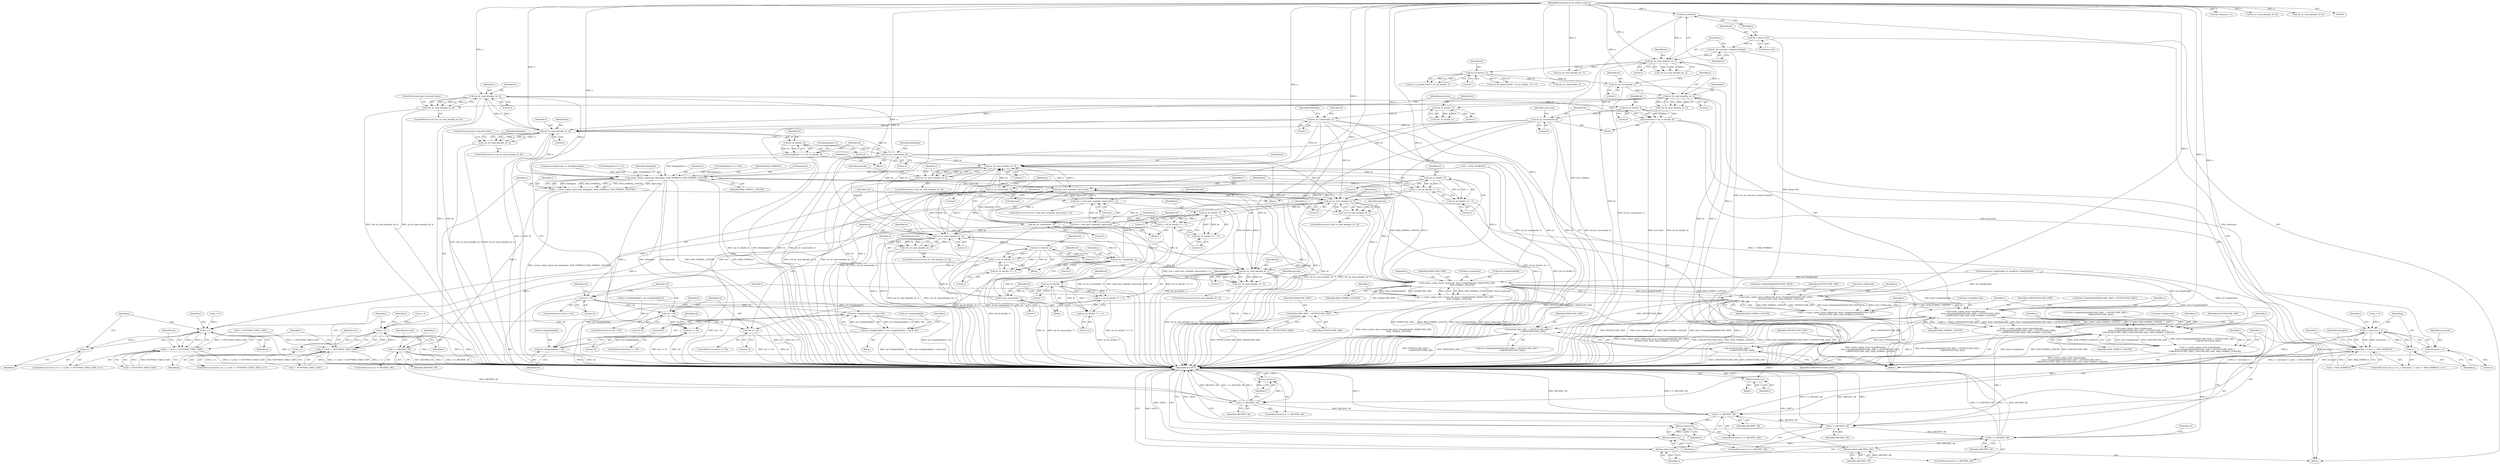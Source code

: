 digraph "0_libarchive_021efa522ad729ff0f5806c4ce53e4a6cc1daa31@API" {
"1000485" [label="(Call,rar_br_read_ahead(a, br, 4))"];
"1000458" [label="(Call,rar_br_read_ahead(a, br, 4))"];
"1000485" [label="(Call,rar_br_read_ahead(a, br, 4))"];
"1000107" [label="(MethodParameterIn,struct archive_read *a)"];
"1000471" [label="(Call,rar_br_consume(br, 4))"];
"1000468" [label="(Call,rar_br_bits(br, 4))"];
"1000420" [label="(Call,rar_br_read_ahead(a, br, 1))"];
"1000142" [label="(Call,rar_br_read_ahead(a, br, 1))"];
"1000136" [label="(Call,free_codes(a))"];
"1000138" [label="(Call,rar_br_consume_unalined_bits(br))"];
"1000130" [label="(Call,*br = &(rar->br))"];
"1000415" [label="(Call,rar_br_consume(br, 1))"];
"1000153" [label="(Call,rar_br_bits(br, 1))"];
"1000439" [label="(Call,rar_br_consume(br, 1))"];
"1000427" [label="(Call,rar_br_bits(br, 1))"];
"1000495" [label="(Call,rar_br_consume(br, 4))"];
"1000492" [label="(Call,rar_br_bits(br, 4))"];
"1000457" [label="(Call,!rar_br_read_ahead(a, br, 4))"];
"1000463" [label="(Call,bitlengths[i++] = rar_br_bits(br, 4))"];
"1000532" [label="(Call,create_code(a, &precode, bitlengths, MAX_SYMBOLS, MAX_SYMBOL_LENGTH))"];
"1000530" [label="(Call,r = create_code(a, &precode, bitlengths, MAX_SYMBOLS, MAX_SYMBOL_LENGTH))"];
"1000540" [label="(Call,r != ARCHIVE_OK)"];
"1000552" [label="(Return,return (r);)"];
"1000827" [label="(Call,r != ARCHIVE_OK)"];
"1000830" [label="(Return,return (r);)"];
"1000849" [label="(Call,r != ARCHIVE_OK)"];
"1000852" [label="(Return,return (r);)"];
"1000873" [label="(Call,r != ARCHIVE_OK)"];
"1000876" [label="(Return,return (r);)"];
"1000899" [label="(Call,r != ARCHIVE_OK)"];
"1000902" [label="(Return,return (r);)"];
"1001016" [label="(Return,return (ARCHIVE_OK);)"];
"1000566" [label="(Call,read_next_symbol(a, &precode))"];
"1000563" [label="(Call,(val = read_next_symbol(a, &precode)) < 0)"];
"1000564" [label="(Call,val = read_next_symbol(a, &precode))"];
"1000583" [label="(Call,val < 16)"];
"1000593" [label="(Call,(rar->lengthtable[i] + val) & 0xF)"];
"1000587" [label="(Call,rar->lengthtable[i] = (rar->lengthtable[i] + val) & 0xF)"];
"1000594" [label="(Call,rar->lengthtable[i] + val)"];
"1000606" [label="(Call,val < 18)"];
"1000633" [label="(Call,val == 16)"];
"1000723" [label="(Call,val == 18)"];
"1000639" [label="(Call,rar_br_read_ahead(a, br, 3))"];
"1000638" [label="(Call,!rar_br_read_ahead(a, br, 3))"];
"1000656" [label="(Call,rar_br_bits(br, 3))"];
"1000653" [label="(Call,n = rar_br_bits(br, 3) + 3)"];
"1000696" [label="(Call,j < n)"];
"1000695" [label="(Call,j < n && i < HUFFMAN_TABLE_SIZE)"];
"1000702" [label="(Call,j++)"];
"1000655" [label="(Call,rar_br_bits(br, 3) + 3)"];
"1000660" [label="(Call,rar_br_consume(br, 3))"];
"1000667" [label="(Call,rar_br_read_ahead(a, br, 7))"];
"1000666" [label="(Call,!rar_br_read_ahead(a, br, 7))"];
"1000684" [label="(Call,rar_br_bits(br, 7))"];
"1000681" [label="(Call,n = rar_br_bits(br, 7) + 11)"];
"1000683" [label="(Call,rar_br_bits(br, 7) + 11)"];
"1000688" [label="(Call,rar_br_consume(br, 7))"];
"1000729" [label="(Call,rar_br_read_ahead(a, br, 3))"];
"1000728" [label="(Call,!rar_br_read_ahead(a, br, 3))"];
"1000746" [label="(Call,rar_br_bits(br, 3))"];
"1000743" [label="(Call,n = rar_br_bits(br, 3) + 3)"];
"1000786" [label="(Call,j < n)"];
"1000785" [label="(Call,j < n && i < HUFFMAN_TABLE_SIZE)"];
"1000792" [label="(Call,j++)"];
"1000745" [label="(Call,rar_br_bits(br, 3) + 3)"];
"1000750" [label="(Call,rar_br_consume(br, 3))"];
"1000757" [label="(Call,rar_br_read_ahead(a, br, 7))"];
"1000756" [label="(Call,!rar_br_read_ahead(a, br, 7))"];
"1000774" [label="(Call,rar_br_bits(br, 7))"];
"1000771" [label="(Call,n = rar_br_bits(br, 7) + 11)"];
"1000773" [label="(Call,rar_br_bits(br, 7) + 11)"];
"1000778" [label="(Call,rar_br_consume(br, 7))"];
"1000812" [label="(Call,create_code(a, &rar->maincode, &rar->lengthtable[0], MAINCODE_SIZE,\n                MAX_SYMBOL_LENGTH))"];
"1000810" [label="(Call,r = create_code(a, &rar->maincode, &rar->lengthtable[0], MAINCODE_SIZE,\n                MAX_SYMBOL_LENGTH))"];
"1000834" [label="(Call,create_code(a, &rar->offsetcode, &rar->lengthtable[MAINCODE_SIZE],\n                OFFSETCODE_SIZE, MAX_SYMBOL_LENGTH))"];
"1000832" [label="(Call,r = create_code(a, &rar->offsetcode, &rar->lengthtable[MAINCODE_SIZE],\n                OFFSETCODE_SIZE, MAX_SYMBOL_LENGTH))"];
"1000856" [label="(Call,create_code(a, &rar->lowoffsetcode,\n                &rar->lengthtable[MAINCODE_SIZE + OFFSETCODE_SIZE],\n                LOWOFFSETCODE_SIZE, MAX_SYMBOL_LENGTH))"];
"1000854" [label="(Call,r = create_code(a, &rar->lowoffsetcode,\n                &rar->lengthtable[MAINCODE_SIZE + OFFSETCODE_SIZE],\n                LOWOFFSETCODE_SIZE, MAX_SYMBOL_LENGTH))"];
"1000880" [label="(Call,create_code(a, &rar->lengthcode,\n                &rar->lengthtable[MAINCODE_SIZE + OFFSETCODE_SIZE +\n                LOWOFFSETCODE_SIZE], LENGTHCODE_SIZE, MAX_SYMBOL_LENGTH))"];
"1000878" [label="(Call,r = create_code(a, &rar->lengthcode,\n                &rar->lengthtable[MAINCODE_SIZE + OFFSETCODE_SIZE +\n                LOWOFFSETCODE_SIZE], LENGTHCODE_SIZE, MAX_SYMBOL_LENGTH))"];
"1000891" [label="(Call,MAINCODE_SIZE + OFFSETCODE_SIZE +\n                LOWOFFSETCODE_SIZE)"];
"1000893" [label="(Call,OFFSETCODE_SIZE +\n                LOWOFFSETCODE_SIZE)"];
"1000867" [label="(Call,MAINCODE_SIZE + OFFSETCODE_SIZE)"];
"1000484" [label="(Call,!rar_br_read_ahead(a, br, 4))"];
"1000490" [label="(Call,zerocount = rar_br_bits(br, 4))"];
"1000508" [label="(Call,j < zerocount + 2)"];
"1000507" [label="(Call,j < zerocount + 2 && i < MAX_SYMBOLS)"];
"1000516" [label="(Call,j++)"];
"1000510" [label="(Call,zerocount + 2)"];
"1000705" [label="(Call,rar->lengthtable[i] = rar->lengthtable[i-1])"];
"1000797" [label="(Identifier,rar)"];
"1000830" [label="(Return,return (r);)"];
"1000810" [label="(Call,r = create_code(a, &rar->maincode, &rar->lengthtable[0], MAINCODE_SIZE,\n                MAX_SYMBOL_LENGTH))"];
"1000868" [label="(Identifier,MAINCODE_SIZE)"];
"1000764" [label="(Identifier,precode)"];
"1000541" [label="(Identifier,r)"];
"1000895" [label="(Identifier,LOWOFFSETCODE_SIZE)"];
"1000874" [label="(Identifier,r)"];
"1000568" [label="(Call,&precode)"];
"1000585" [label="(Literal,16)"];
"1001017" [label="(Identifier,ARCHIVE_OK)"];
"1000482" [label="(Block,)"];
"1000603" [label="(Identifier,i)"];
"1000494" [label="(Literal,4)"];
"1000750" [label="(Call,rar_br_consume(br, 3))"];
"1000660" [label="(Call,rar_br_consume(br, 3))"];
"1000452" [label="(Call,i < MAX_SYMBOLS)"];
"1000756" [label="(Call,!rar_br_read_ahead(a, br, 7))"];
"1001033" [label="(MethodReturn,RET)"];
"1000851" [label="(Identifier,ARCHIVE_OK)"];
"1000723" [label="(Call,val == 18)"];
"1000659" [label="(Literal,3)"];
"1000728" [label="(Call,!rar_br_read_ahead(a, br, 3))"];
"1000163" [label="(Call,rar_br_read_ahead(a, br, 7))"];
"1000832" [label="(Call,r = create_code(a, &rar->offsetcode, &rar->lengthtable[MAINCODE_SIZE],\n                OFFSETCODE_SIZE, MAX_SYMBOL_LENGTH))"];
"1000722" [label="(ControlStructure,if(val == 18))"];
"1000108" [label="(Block,)"];
"1000495" [label="(Call,rar_br_consume(br, 4))"];
"1000636" [label="(Block,)"];
"1000484" [label="(Call,!rar_br_read_ahead(a, br, 4))"];
"1000489" [label="(ControlStructure,goto truncated_data;)"];
"1000540" [label="(Call,r != ARCHIVE_OK)"];
"1000524" [label="(Call,memset(&precode, 0, sizeof(precode)))"];
"1000543" [label="(Block,)"];
"1000833" [label="(Identifier,r)"];
"1000486" [label="(Identifier,a)"];
"1000690" [label="(Literal,7)"];
"1000491" [label="(Identifier,zerocount)"];
"1000487" [label="(Identifier,br)"];
"1000900" [label="(Identifier,r)"];
"1000507" [label="(Call,j < zerocount + 2 && i < MAX_SYMBOLS)"];
"1000463" [label="(Call,bitlengths[i++] = rar_br_bits(br, 4))"];
"1000499" [label="(Identifier,zerocount)"];
"1000748" [label="(Literal,3)"];
"1000873" [label="(Call,r != ARCHIVE_OK)"];
"1000814" [label="(Call,&rar->maincode)"];
"1000661" [label="(Identifier,br)"];
"1000894" [label="(Identifier,OFFSETCODE_SIZE)"];
"1000605" [label="(ControlStructure,if (val < 18))"];
"1000849" [label="(Call,r != ARCHIVE_OK)"];
"1000518" [label="(Call,bitlengths[i++] = 0)"];
"1000137" [label="(Identifier,a)"];
"1000787" [label="(Identifier,j)"];
"1000149" [label="(Call,rar->is_ppmd_block = rar_br_bits(br, 1))"];
"1000825" [label="(Identifier,MAX_SYMBOL_LENGTH)"];
"1000641" [label="(Identifier,br)"];
"1000567" [label="(Identifier,a)"];
"1000612" [label="(Identifier,i)"];
"1000869" [label="(Identifier,OFFSETCODE_SIZE)"];
"1000771" [label="(Call,n = rar_br_bits(br, 7) + 11)"];
"1000455" [label="(Block,)"];
"1000516" [label="(Call,j++)"];
"1000867" [label="(Call,MAINCODE_SIZE + OFFSETCODE_SIZE)"];
"1000886" [label="(Call,&rar->lengthtable[MAINCODE_SIZE + OFFSETCODE_SIZE +\n                LOWOFFSETCODE_SIZE])"];
"1000877" [label="(Identifier,r)"];
"1000472" [label="(Identifier,br)"];
"1000777" [label="(Literal,11)"];
"1000132" [label="(Call,&(rar->br))"];
"1000875" [label="(Identifier,ARCHIVE_OK)"];
"1000422" [label="(Identifier,br)"];
"1000730" [label="(Identifier,a)"];
"1000760" [label="(Literal,7)"];
"1000902" [label="(Return,return (r);)"];
"1000583" [label="(Call,val < 16)"];
"1000743" [label="(Call,n = rar_br_bits(br, 3) + 3)"];
"1000530" [label="(Call,r = create_code(a, &precode, bitlengths, MAX_SYMBOLS, MAX_SYMBOL_LENGTH))"];
"1000759" [label="(Identifier,br)"];
"1000882" [label="(Call,&rar->lengthcode)"];
"1000465" [label="(Identifier,bitlengths)"];
"1000280" [label="(Call,rar->bytein.a = a)"];
"1000688" [label="(Call,rar_br_consume(br, 7))"];
"1000536" [label="(Identifier,bitlengths)"];
"1000665" [label="(ControlStructure,if (!rar_br_read_ahead(a, br, 7)))"];
"1000666" [label="(Call,!rar_br_read_ahead(a, br, 7))"];
"1000773" [label="(Call,rar_br_bits(br, 7) + 11)"];
"1000871" [label="(Identifier,MAX_SYMBOL_LENGTH)"];
"1000755" [label="(ControlStructure,if (!rar_br_read_ahead(a, br, 7)))"];
"1000834" [label="(Call,create_code(a, &rar->offsetcode, &rar->lengthtable[MAINCODE_SIZE],\n                OFFSETCODE_SIZE, MAX_SYMBOL_LENGTH))"];
"1000144" [label="(Identifier,br)"];
"1000870" [label="(Identifier,LOWOFFSETCODE_SIZE)"];
"1000846" [label="(Identifier,OFFSETCODE_SIZE)"];
"1000508" [label="(Call,j < zerocount + 2)"];
"1000635" [label="(Literal,16)"];
"1000757" [label="(Call,rar_br_read_ahead(a, br, 7))"];
"1000758" [label="(Identifier,a)"];
"1000107" [label="(MethodParameterIn,struct archive_read *a)"];
"1001016" [label="(Return,return (ARCHIVE_OK);)"];
"1000642" [label="(Literal,3)"];
"1000419" [label="(Call,!rar_br_read_ahead(a, br, 1))"];
"1000638" [label="(Call,!rar_br_read_ahead(a, br, 3))"];
"1000703" [label="(Identifier,j)"];
"1000790" [label="(Identifier,i)"];
"1000509" [label="(Identifier,j)"];
"1000470" [label="(Literal,4)"];
"1000634" [label="(Identifier,val)"];
"1000131" [label="(Identifier,br)"];
"1000732" [label="(Literal,3)"];
"1000429" [label="(Literal,1)"];
"1000440" [label="(Identifier,br)"];
"1000692" [label="(Call,j = 0)"];
"1000459" [label="(Identifier,a)"];
"1000462" [label="(ControlStructure,goto truncated_data;)"];
"1000633" [label="(Call,val == 16)"];
"1000788" [label="(Identifier,n)"];
"1000138" [label="(Call,rar_br_consume_unalined_bits(br))"];
"1000469" [label="(Identifier,br)"];
"1000607" [label="(Identifier,val)"];
"1000473" [label="(Literal,4)"];
"1000818" [label="(Call,&rar->lengthtable[0])"];
"1000538" [label="(Identifier,MAX_SYMBOL_LENGTH)"];
"1000143" [label="(Identifier,a)"];
"1000490" [label="(Call,zerocount = rar_br_bits(br, 4))"];
"1000533" [label="(Identifier,a)"];
"1000901" [label="(Identifier,ARCHIVE_OK)"];
"1000606" [label="(Call,val < 18)"];
"1000130" [label="(Call,*br = &(rar->br))"];
"1000774" [label="(Call,rar_br_bits(br, 7))"];
"1000600" [label="(Identifier,val)"];
"1000590" [label="(Identifier,rar)"];
"1000813" [label="(Identifier,a)"];
"1000682" [label="(Identifier,n)"];
"1000727" [label="(ControlStructure,if (!rar_br_read_ahead(a, br, 3)))"];
"1000475" [label="(Call,bitlengths[i-1] == 0xF)"];
"1000829" [label="(Identifier,ARCHIVE_OK)"];
"1000724" [label="(Identifier,val)"];
"1000430" [label="(Call,memset(rar->lengthtable, 0, sizeof(rar->lengthtable)))"];
"1000836" [label="(Call,&rar->offsetcode)"];
"1000141" [label="(Call,!rar_br_read_ahead(a, br, 1))"];
"1000504" [label="(Call,j = 0)"];
"1000582" [label="(ControlStructure,if (val < 16))"];
"1000460" [label="(Identifier,br)"];
"1000708" [label="(Identifier,rar)"];
"1000793" [label="(Identifier,j)"];
"1000786" [label="(Call,j < n)"];
"1000532" [label="(Call,create_code(a, &precode, bitlengths, MAX_SYMBOLS, MAX_SYMBOL_LENGTH))"];
"1000779" [label="(Identifier,br)"];
"1000441" [label="(Literal,1)"];
"1000863" [label="(Call,rar->lengthtable[MAINCODE_SIZE + OFFSETCODE_SIZE])"];
"1000698" [label="(Identifier,n)"];
"1000558" [label="(Call,i < HUFFMAN_TABLE_SIZE)"];
"1000879" [label="(Identifier,r)"];
"1000139" [label="(Identifier,br)"];
"1000689" [label="(Identifier,br)"];
"1000749" [label="(Literal,3)"];
"1000880" [label="(Call,create_code(a, &rar->lengthcode,\n                &rar->lengthtable[MAINCODE_SIZE + OFFSETCODE_SIZE +\n                LOWOFFSETCODE_SIZE], LENGTHCODE_SIZE, MAX_SYMBOL_LENGTH))"];
"1000828" [label="(Identifier,r)"];
"1000686" [label="(Literal,7)"];
"1000782" [label="(Call,j = 0)"];
"1000183" [label="(Call,rar_br_read_ahead(a, br, 8))"];
"1000601" [label="(Literal,0xF)"];
"1000898" [label="(ControlStructure,if (r != ARCHIVE_OK))"];
"1000736" [label="(Identifier,precode)"];
"1000881" [label="(Identifier,a)"];
"1000414" [label="(Block,)"];
"1000587" [label="(Call,rar->lengthtable[i] = (rar->lengthtable[i] + val) & 0xF)"];
"1000683" [label="(Call,rar_br_bits(br, 7) + 11)"];
"1000563" [label="(Call,(val = read_next_symbol(a, &precode)) < 0)"];
"1000148" [label="(Call,(rar->is_ppmd_block = rar_br_bits(br, 1)) != 0)"];
"1000853" [label="(Identifier,r)"];
"1000658" [label="(Literal,3)"];
"1000662" [label="(Literal,3)"];
"1000693" [label="(Identifier,j)"];
"1000493" [label="(Identifier,br)"];
"1000781" [label="(ControlStructure,for(j = 0; j < n && i < HUFFMAN_TABLE_SIZE; j++))"];
"1000775" [label="(Identifier,br)"];
"1000457" [label="(Call,!rar_br_read_ahead(a, br, 4))"];
"1000891" [label="(Call,MAINCODE_SIZE + OFFSETCODE_SIZE +\n                LOWOFFSETCODE_SIZE)"];
"1000458" [label="(Call,rar_br_read_ahead(a, br, 4))"];
"1000444" [label="(Identifier,bitlengths)"];
"1000542" [label="(Identifier,ARCHIVE_OK)"];
"1000856" [label="(Call,create_code(a, &rar->lowoffsetcode,\n                &rar->lengthtable[MAINCODE_SIZE + OFFSETCODE_SIZE],\n                LOWOFFSETCODE_SIZE, MAX_SYMBOL_LENGTH))"];
"1000456" [label="(ControlStructure,if (!rar_br_read_ahead(a, br, 4)))"];
"1000565" [label="(Identifier,val)"];
"1000588" [label="(Call,rar->lengthtable[i])"];
"1000158" [label="(Call,rar_br_consume(br, 1))"];
"1000546" [label="(Identifier,precode)"];
"1000632" [label="(ControlStructure,if(val == 16))"];
"1000751" [label="(Identifier,br)"];
"1000897" [label="(Identifier,MAX_SYMBOL_LENGTH)"];
"1000426" [label="(Call,!rar_br_bits(br, 1))"];
"1000862" [label="(Call,&rar->lengthtable[MAINCODE_SIZE + OFFSETCODE_SIZE])"];
"1000520" [label="(Identifier,bitlengths)"];
"1000154" [label="(Identifier,br)"];
"1000657" [label="(Identifier,br)"];
"1000745" [label="(Call,rar_br_bits(br, 3) + 3)"];
"1000776" [label="(Literal,7)"];
"1000847" [label="(Identifier,MAX_SYMBOL_LENGTH)"];
"1000827" [label="(Call,r != ARCHIVE_OK)"];
"1000731" [label="(Identifier,br)"];
"1000512" [label="(Literal,2)"];
"1000664" [label="(Block,)"];
"1000566" [label="(Call,read_next_symbol(a, &precode))"];
"1000595" [label="(Call,rar->lengthtable[i])"];
"1000656" [label="(Call,rar_br_bits(br, 3))"];
"1000824" [label="(Identifier,MAINCODE_SIZE)"];
"1000785" [label="(Call,j < n && i < HUFFMAN_TABLE_SIZE)"];
"1000668" [label="(Identifier,a)"];
"1000896" [label="(Identifier,LENGTHCODE_SIZE)"];
"1000640" [label="(Identifier,a)"];
"1000453" [label="(Identifier,i)"];
"1000537" [label="(Identifier,MAX_SYMBOLS)"];
"1000492" [label="(Call,rar_br_bits(br, 4))"];
"1000511" [label="(Identifier,zerocount)"];
"1000899" [label="(Call,r != ARCHIVE_OK)"];
"1000153" [label="(Call,rar_br_bits(br, 1))"];
"1000778" [label="(Call,rar_br_consume(br, 7))"];
"1000789" [label="(Call,i < HUFFMAN_TABLE_SIZE)"];
"1000539" [label="(ControlStructure,if (r != ARCHIVE_OK))"];
"1000423" [label="(Literal,1)"];
"1000417" [label="(Literal,1)"];
"1000556" [label="(Identifier,i)"];
"1000420" [label="(Call,rar_br_read_ahead(a, br, 1))"];
"1000155" [label="(Literal,1)"];
"1000876" [label="(Return,return (r);)"];
"1000695" [label="(Call,j < n && i < HUFFMAN_TABLE_SIZE)"];
"1000681" [label="(Call,n = rar_br_bits(br, 7) + 11)"];
"1000497" [label="(Literal,4)"];
"1000725" [label="(Literal,18)"];
"1000878" [label="(Call,r = create_code(a, &rar->lengthcode,\n                &rar->lengthtable[MAINCODE_SIZE + OFFSETCODE_SIZE +\n                LOWOFFSETCODE_SIZE], LENGTHCODE_SIZE, MAX_SYMBOL_LENGTH))"];
"1000697" [label="(Identifier,j)"];
"1000639" [label="(Call,rar_br_read_ahead(a, br, 3))"];
"1000608" [label="(Literal,18)"];
"1000857" [label="(Identifier,a)"];
"1000674" [label="(Identifier,precode)"];
"1000855" [label="(Identifier,r)"];
"1000729" [label="(Call,rar_br_read_ahead(a, br, 3))"];
"1000637" [label="(ControlStructure,if (!rar_br_read_ahead(a, br, 3)))"];
"1000531" [label="(Identifier,r)"];
"1000653" [label="(Call,n = rar_br_bits(br, 3) + 3)"];
"1000746" [label="(Call,rar_br_bits(br, 3))"];
"1000655" [label="(Call,rar_br_bits(br, 3) + 3)"];
"1000428" [label="(Identifier,br)"];
"1000772" [label="(Identifier,n)"];
"1000850" [label="(Identifier,r)"];
"1000593" [label="(Call,(rar->lengthtable[i] + val) & 0xF)"];
"1000586" [label="(Block,)"];
"1000747" [label="(Identifier,br)"];
"1000559" [label="(Identifier,i)"];
"1000726" [label="(Block,)"];
"1000831" [label="(Identifier,r)"];
"1000852" [label="(Return,return (r);)"];
"1000685" [label="(Identifier,br)"];
"1000835" [label="(Identifier,a)"];
"1000415" [label="(Call,rar_br_consume(br, 1))"];
"1000513" [label="(Call,i < MAX_SYMBOLS)"];
"1000562" [label="(ControlStructure,if ((val = read_next_symbol(a, &precode)) < 0))"];
"1000485" [label="(Call,rar_br_read_ahead(a, br, 4))"];
"1000854" [label="(Call,r = create_code(a, &rar->lowoffsetcode,\n                &rar->lengthtable[MAINCODE_SIZE + OFFSETCODE_SIZE],\n                LOWOFFSETCODE_SIZE, MAX_SYMBOL_LENGTH))"];
"1000570" [label="(Literal,0)"];
"1000687" [label="(Literal,11)"];
"1000553" [label="(Identifier,r)"];
"1000654" [label="(Identifier,n)"];
"1000488" [label="(Literal,4)"];
"1000496" [label="(Identifier,br)"];
"1000464" [label="(Call,bitlengths[i++])"];
"1000893" [label="(Call,OFFSETCODE_SIZE +\n                LOWOFFSETCODE_SIZE)"];
"1000471" [label="(Call,rar_br_consume(br, 4))"];
"1000754" [label="(Block,)"];
"1000684" [label="(Call,rar_br_bits(br, 7))"];
"1000514" [label="(Identifier,i)"];
"1000517" [label="(Identifier,j)"];
"1000564" [label="(Call,val = read_next_symbol(a, &precode))"];
"1000667" [label="(Call,rar_br_read_ahead(a, br, 7))"];
"1000752" [label="(Literal,3)"];
"1000461" [label="(Literal,4)"];
"1000427" [label="(Call,rar_br_bits(br, 1))"];
"1000468" [label="(Call,rar_br_bits(br, 4))"];
"1000209" [label="(Call,rar_br_read_ahead(a, br, 8))"];
"1000780" [label="(Literal,7)"];
"1000811" [label="(Identifier,r)"];
"1000594" [label="(Call,rar->lengthtable[i] + val)"];
"1000792" [label="(Call,j++)"];
"1000908" [label="(Identifier,rar)"];
"1000136" [label="(Call,free_codes(a))"];
"1000584" [label="(Identifier,val)"];
"1000858" [label="(Call,&rar->lowoffsetcode)"];
"1000503" [label="(ControlStructure,for (j = 0; j < zerocount + 2 && i < MAX_SYMBOLS; j++))"];
"1000646" [label="(Identifier,precode)"];
"1000477" [label="(Identifier,bitlengths)"];
"1000691" [label="(ControlStructure,for (j = 0; j < n && i < HUFFMAN_TABLE_SIZE; j++))"];
"1000670" [label="(Literal,7)"];
"1000887" [label="(Call,rar->lengthtable[MAINCODE_SIZE + OFFSETCODE_SIZE +\n                LOWOFFSETCODE_SIZE])"];
"1000840" [label="(Call,&rar->lengthtable[MAINCODE_SIZE])"];
"1000848" [label="(ControlStructure,if (r != ARCHIVE_OK))"];
"1000510" [label="(Call,zerocount + 2)"];
"1000416" [label="(Identifier,br)"];
"1000142" [label="(Call,rar_br_read_ahead(a, br, 1))"];
"1000872" [label="(ControlStructure,if (r != ARCHIVE_OK))"];
"1000574" [label="(Identifier,precode)"];
"1000700" [label="(Identifier,i)"];
"1000552" [label="(Return,return (r);)"];
"1000744" [label="(Identifier,n)"];
"1000483" [label="(ControlStructure,if (!rar_br_read_ahead(a, br, 4)))"];
"1000669" [label="(Identifier,br)"];
"1000826" [label="(ControlStructure,if (r != ARCHIVE_OK))"];
"1000439" [label="(Call,rar_br_consume(br, 1))"];
"1000783" [label="(Identifier,j)"];
"1000699" [label="(Call,i < HUFFMAN_TABLE_SIZE)"];
"1000812" [label="(Call,create_code(a, &rar->maincode, &rar->lengthtable[0], MAINCODE_SIZE,\n                MAX_SYMBOL_LENGTH))"];
"1000421" [label="(Identifier,a)"];
"1000534" [label="(Call,&precode)"];
"1000696" [label="(Call,j < n)"];
"1000892" [label="(Identifier,MAINCODE_SIZE)"];
"1000702" [label="(Call,j++)"];
"1000903" [label="(Identifier,r)"];
"1000145" [label="(Literal,1)"];
"1000485" -> "1000484"  [label="AST: "];
"1000485" -> "1000488"  [label="CFG: "];
"1000486" -> "1000485"  [label="AST: "];
"1000487" -> "1000485"  [label="AST: "];
"1000488" -> "1000485"  [label="AST: "];
"1000484" -> "1000485"  [label="CFG: "];
"1000485" -> "1001033"  [label="DDG: a"];
"1000485" -> "1001033"  [label="DDG: br"];
"1000485" -> "1000458"  [label="DDG: a"];
"1000485" -> "1000484"  [label="DDG: a"];
"1000485" -> "1000484"  [label="DDG: br"];
"1000485" -> "1000484"  [label="DDG: 4"];
"1000458" -> "1000485"  [label="DDG: a"];
"1000107" -> "1000485"  [label="DDG: a"];
"1000471" -> "1000485"  [label="DDG: br"];
"1000485" -> "1000492"  [label="DDG: br"];
"1000485" -> "1000532"  [label="DDG: a"];
"1000458" -> "1000457"  [label="AST: "];
"1000458" -> "1000461"  [label="CFG: "];
"1000459" -> "1000458"  [label="AST: "];
"1000460" -> "1000458"  [label="AST: "];
"1000461" -> "1000458"  [label="AST: "];
"1000457" -> "1000458"  [label="CFG: "];
"1000458" -> "1001033"  [label="DDG: br"];
"1000458" -> "1001033"  [label="DDG: a"];
"1000458" -> "1000457"  [label="DDG: a"];
"1000458" -> "1000457"  [label="DDG: br"];
"1000458" -> "1000457"  [label="DDG: 4"];
"1000420" -> "1000458"  [label="DDG: a"];
"1000107" -> "1000458"  [label="DDG: a"];
"1000439" -> "1000458"  [label="DDG: br"];
"1000495" -> "1000458"  [label="DDG: br"];
"1000471" -> "1000458"  [label="DDG: br"];
"1000458" -> "1000468"  [label="DDG: br"];
"1000458" -> "1000532"  [label="DDG: a"];
"1000107" -> "1000106"  [label="AST: "];
"1000107" -> "1001033"  [label="DDG: a"];
"1000107" -> "1000136"  [label="DDG: a"];
"1000107" -> "1000142"  [label="DDG: a"];
"1000107" -> "1000163"  [label="DDG: a"];
"1000107" -> "1000183"  [label="DDG: a"];
"1000107" -> "1000209"  [label="DDG: a"];
"1000107" -> "1000280"  [label="DDG: a"];
"1000107" -> "1000420"  [label="DDG: a"];
"1000107" -> "1000532"  [label="DDG: a"];
"1000107" -> "1000566"  [label="DDG: a"];
"1000107" -> "1000639"  [label="DDG: a"];
"1000107" -> "1000667"  [label="DDG: a"];
"1000107" -> "1000729"  [label="DDG: a"];
"1000107" -> "1000757"  [label="DDG: a"];
"1000107" -> "1000812"  [label="DDG: a"];
"1000107" -> "1000834"  [label="DDG: a"];
"1000107" -> "1000856"  [label="DDG: a"];
"1000107" -> "1000880"  [label="DDG: a"];
"1000471" -> "1000455"  [label="AST: "];
"1000471" -> "1000473"  [label="CFG: "];
"1000472" -> "1000471"  [label="AST: "];
"1000473" -> "1000471"  [label="AST: "];
"1000477" -> "1000471"  [label="CFG: "];
"1000471" -> "1001033"  [label="DDG: br"];
"1000471" -> "1001033"  [label="DDG: rar_br_consume(br, 4)"];
"1000468" -> "1000471"  [label="DDG: br"];
"1000471" -> "1000639"  [label="DDG: br"];
"1000471" -> "1000667"  [label="DDG: br"];
"1000471" -> "1000729"  [label="DDG: br"];
"1000471" -> "1000757"  [label="DDG: br"];
"1000468" -> "1000463"  [label="AST: "];
"1000468" -> "1000470"  [label="CFG: "];
"1000469" -> "1000468"  [label="AST: "];
"1000470" -> "1000468"  [label="AST: "];
"1000463" -> "1000468"  [label="CFG: "];
"1000468" -> "1000463"  [label="DDG: br"];
"1000468" -> "1000463"  [label="DDG: 4"];
"1000420" -> "1000419"  [label="AST: "];
"1000420" -> "1000423"  [label="CFG: "];
"1000421" -> "1000420"  [label="AST: "];
"1000422" -> "1000420"  [label="AST: "];
"1000423" -> "1000420"  [label="AST: "];
"1000419" -> "1000420"  [label="CFG: "];
"1000420" -> "1001033"  [label="DDG: br"];
"1000420" -> "1001033"  [label="DDG: a"];
"1000420" -> "1000419"  [label="DDG: a"];
"1000420" -> "1000419"  [label="DDG: br"];
"1000420" -> "1000419"  [label="DDG: 1"];
"1000142" -> "1000420"  [label="DDG: a"];
"1000415" -> "1000420"  [label="DDG: br"];
"1000420" -> "1000427"  [label="DDG: br"];
"1000420" -> "1000532"  [label="DDG: a"];
"1000142" -> "1000141"  [label="AST: "];
"1000142" -> "1000145"  [label="CFG: "];
"1000143" -> "1000142"  [label="AST: "];
"1000144" -> "1000142"  [label="AST: "];
"1000145" -> "1000142"  [label="AST: "];
"1000141" -> "1000142"  [label="CFG: "];
"1000142" -> "1001033"  [label="DDG: br"];
"1000142" -> "1001033"  [label="DDG: a"];
"1000142" -> "1000141"  [label="DDG: a"];
"1000142" -> "1000141"  [label="DDG: br"];
"1000142" -> "1000141"  [label="DDG: 1"];
"1000136" -> "1000142"  [label="DDG: a"];
"1000138" -> "1000142"  [label="DDG: br"];
"1000142" -> "1000153"  [label="DDG: br"];
"1000142" -> "1000163"  [label="DDG: a"];
"1000136" -> "1000108"  [label="AST: "];
"1000136" -> "1000137"  [label="CFG: "];
"1000137" -> "1000136"  [label="AST: "];
"1000139" -> "1000136"  [label="CFG: "];
"1000136" -> "1001033"  [label="DDG: free_codes(a)"];
"1000138" -> "1000108"  [label="AST: "];
"1000138" -> "1000139"  [label="CFG: "];
"1000139" -> "1000138"  [label="AST: "];
"1000143" -> "1000138"  [label="CFG: "];
"1000138" -> "1001033"  [label="DDG: rar_br_consume_unalined_bits(br)"];
"1000130" -> "1000138"  [label="DDG: br"];
"1000130" -> "1000108"  [label="AST: "];
"1000130" -> "1000132"  [label="CFG: "];
"1000131" -> "1000130"  [label="AST: "];
"1000132" -> "1000130"  [label="AST: "];
"1000137" -> "1000130"  [label="CFG: "];
"1000130" -> "1001033"  [label="DDG: &(rar->br)"];
"1000415" -> "1000414"  [label="AST: "];
"1000415" -> "1000417"  [label="CFG: "];
"1000416" -> "1000415"  [label="AST: "];
"1000417" -> "1000415"  [label="AST: "];
"1000421" -> "1000415"  [label="CFG: "];
"1000415" -> "1001033"  [label="DDG: rar_br_consume(br, 1)"];
"1000153" -> "1000415"  [label="DDG: br"];
"1000153" -> "1000149"  [label="AST: "];
"1000153" -> "1000155"  [label="CFG: "];
"1000154" -> "1000153"  [label="AST: "];
"1000155" -> "1000153"  [label="AST: "];
"1000149" -> "1000153"  [label="CFG: "];
"1000153" -> "1000148"  [label="DDG: br"];
"1000153" -> "1000148"  [label="DDG: 1"];
"1000153" -> "1000149"  [label="DDG: br"];
"1000153" -> "1000149"  [label="DDG: 1"];
"1000153" -> "1000158"  [label="DDG: br"];
"1000439" -> "1000414"  [label="AST: "];
"1000439" -> "1000441"  [label="CFG: "];
"1000440" -> "1000439"  [label="AST: "];
"1000441" -> "1000439"  [label="AST: "];
"1000444" -> "1000439"  [label="CFG: "];
"1000439" -> "1001033"  [label="DDG: br"];
"1000439" -> "1001033"  [label="DDG: rar_br_consume(br, 1)"];
"1000427" -> "1000439"  [label="DDG: br"];
"1000439" -> "1000639"  [label="DDG: br"];
"1000439" -> "1000667"  [label="DDG: br"];
"1000439" -> "1000729"  [label="DDG: br"];
"1000439" -> "1000757"  [label="DDG: br"];
"1000427" -> "1000426"  [label="AST: "];
"1000427" -> "1000429"  [label="CFG: "];
"1000428" -> "1000427"  [label="AST: "];
"1000429" -> "1000427"  [label="AST: "];
"1000426" -> "1000427"  [label="CFG: "];
"1000427" -> "1000426"  [label="DDG: br"];
"1000427" -> "1000426"  [label="DDG: 1"];
"1000495" -> "1000482"  [label="AST: "];
"1000495" -> "1000497"  [label="CFG: "];
"1000496" -> "1000495"  [label="AST: "];
"1000497" -> "1000495"  [label="AST: "];
"1000499" -> "1000495"  [label="CFG: "];
"1000495" -> "1001033"  [label="DDG: br"];
"1000495" -> "1001033"  [label="DDG: rar_br_consume(br, 4)"];
"1000492" -> "1000495"  [label="DDG: br"];
"1000495" -> "1000639"  [label="DDG: br"];
"1000495" -> "1000667"  [label="DDG: br"];
"1000495" -> "1000729"  [label="DDG: br"];
"1000495" -> "1000757"  [label="DDG: br"];
"1000492" -> "1000490"  [label="AST: "];
"1000492" -> "1000494"  [label="CFG: "];
"1000493" -> "1000492"  [label="AST: "];
"1000494" -> "1000492"  [label="AST: "];
"1000490" -> "1000492"  [label="CFG: "];
"1000492" -> "1000490"  [label="DDG: br"];
"1000492" -> "1000490"  [label="DDG: 4"];
"1000457" -> "1000456"  [label="AST: "];
"1000462" -> "1000457"  [label="CFG: "];
"1000465" -> "1000457"  [label="CFG: "];
"1000457" -> "1001033"  [label="DDG: !rar_br_read_ahead(a, br, 4)"];
"1000457" -> "1001033"  [label="DDG: rar_br_read_ahead(a, br, 4)"];
"1000463" -> "1000455"  [label="AST: "];
"1000464" -> "1000463"  [label="AST: "];
"1000472" -> "1000463"  [label="CFG: "];
"1000463" -> "1001033"  [label="DDG: rar_br_bits(br, 4)"];
"1000463" -> "1001033"  [label="DDG: bitlengths[i++]"];
"1000463" -> "1000532"  [label="DDG: bitlengths[i++]"];
"1000532" -> "1000530"  [label="AST: "];
"1000532" -> "1000538"  [label="CFG: "];
"1000533" -> "1000532"  [label="AST: "];
"1000534" -> "1000532"  [label="AST: "];
"1000536" -> "1000532"  [label="AST: "];
"1000537" -> "1000532"  [label="AST: "];
"1000538" -> "1000532"  [label="AST: "];
"1000530" -> "1000532"  [label="CFG: "];
"1000532" -> "1001033"  [label="DDG: a"];
"1000532" -> "1001033"  [label="DDG: bitlengths"];
"1000532" -> "1001033"  [label="DDG: &precode"];
"1000532" -> "1001033"  [label="DDG: MAX_SYMBOL_LENGTH"];
"1000532" -> "1001033"  [label="DDG: MAX_SYMBOLS"];
"1000532" -> "1000530"  [label="DDG: bitlengths"];
"1000532" -> "1000530"  [label="DDG: MAX_SYMBOLS"];
"1000532" -> "1000530"  [label="DDG: a"];
"1000532" -> "1000530"  [label="DDG: MAX_SYMBOL_LENGTH"];
"1000532" -> "1000530"  [label="DDG: &precode"];
"1000524" -> "1000532"  [label="DDG: &precode"];
"1000475" -> "1000532"  [label="DDG: bitlengths[i-1]"];
"1000518" -> "1000532"  [label="DDG: bitlengths[i++]"];
"1000452" -> "1000532"  [label="DDG: MAX_SYMBOLS"];
"1000532" -> "1000566"  [label="DDG: a"];
"1000532" -> "1000566"  [label="DDG: &precode"];
"1000532" -> "1000812"  [label="DDG: a"];
"1000532" -> "1000812"  [label="DDG: MAX_SYMBOL_LENGTH"];
"1000530" -> "1000414"  [label="AST: "];
"1000531" -> "1000530"  [label="AST: "];
"1000541" -> "1000530"  [label="CFG: "];
"1000530" -> "1001033"  [label="DDG: create_code(a, &precode, bitlengths, MAX_SYMBOLS, MAX_SYMBOL_LENGTH)"];
"1000530" -> "1000540"  [label="DDG: r"];
"1000540" -> "1000539"  [label="AST: "];
"1000540" -> "1000542"  [label="CFG: "];
"1000541" -> "1000540"  [label="AST: "];
"1000542" -> "1000540"  [label="AST: "];
"1000546" -> "1000540"  [label="CFG: "];
"1000556" -> "1000540"  [label="CFG: "];
"1000540" -> "1001033"  [label="DDG: r != ARCHIVE_OK"];
"1000540" -> "1001033"  [label="DDG: ARCHIVE_OK"];
"1000540" -> "1001033"  [label="DDG: r"];
"1000540" -> "1000552"  [label="DDG: r"];
"1000540" -> "1000827"  [label="DDG: ARCHIVE_OK"];
"1000552" -> "1000543"  [label="AST: "];
"1000552" -> "1000553"  [label="CFG: "];
"1000553" -> "1000552"  [label="AST: "];
"1001033" -> "1000552"  [label="CFG: "];
"1000552" -> "1001033"  [label="DDG: <RET>"];
"1000553" -> "1000552"  [label="DDG: r"];
"1000827" -> "1000826"  [label="AST: "];
"1000827" -> "1000829"  [label="CFG: "];
"1000828" -> "1000827"  [label="AST: "];
"1000829" -> "1000827"  [label="AST: "];
"1000831" -> "1000827"  [label="CFG: "];
"1000833" -> "1000827"  [label="CFG: "];
"1000827" -> "1001033"  [label="DDG: ARCHIVE_OK"];
"1000827" -> "1001033"  [label="DDG: r != ARCHIVE_OK"];
"1000827" -> "1001033"  [label="DDG: r"];
"1000810" -> "1000827"  [label="DDG: r"];
"1000827" -> "1000830"  [label="DDG: r"];
"1000827" -> "1000849"  [label="DDG: ARCHIVE_OK"];
"1000830" -> "1000826"  [label="AST: "];
"1000830" -> "1000831"  [label="CFG: "];
"1000831" -> "1000830"  [label="AST: "];
"1001033" -> "1000830"  [label="CFG: "];
"1000830" -> "1001033"  [label="DDG: <RET>"];
"1000831" -> "1000830"  [label="DDG: r"];
"1000849" -> "1000848"  [label="AST: "];
"1000849" -> "1000851"  [label="CFG: "];
"1000850" -> "1000849"  [label="AST: "];
"1000851" -> "1000849"  [label="AST: "];
"1000853" -> "1000849"  [label="CFG: "];
"1000855" -> "1000849"  [label="CFG: "];
"1000849" -> "1001033"  [label="DDG: ARCHIVE_OK"];
"1000849" -> "1001033"  [label="DDG: r != ARCHIVE_OK"];
"1000849" -> "1001033"  [label="DDG: r"];
"1000832" -> "1000849"  [label="DDG: r"];
"1000849" -> "1000852"  [label="DDG: r"];
"1000849" -> "1000873"  [label="DDG: ARCHIVE_OK"];
"1000852" -> "1000848"  [label="AST: "];
"1000852" -> "1000853"  [label="CFG: "];
"1000853" -> "1000852"  [label="AST: "];
"1001033" -> "1000852"  [label="CFG: "];
"1000852" -> "1001033"  [label="DDG: <RET>"];
"1000853" -> "1000852"  [label="DDG: r"];
"1000873" -> "1000872"  [label="AST: "];
"1000873" -> "1000875"  [label="CFG: "];
"1000874" -> "1000873"  [label="AST: "];
"1000875" -> "1000873"  [label="AST: "];
"1000877" -> "1000873"  [label="CFG: "];
"1000879" -> "1000873"  [label="CFG: "];
"1000873" -> "1001033"  [label="DDG: r"];
"1000873" -> "1001033"  [label="DDG: r != ARCHIVE_OK"];
"1000873" -> "1001033"  [label="DDG: ARCHIVE_OK"];
"1000854" -> "1000873"  [label="DDG: r"];
"1000873" -> "1000876"  [label="DDG: r"];
"1000873" -> "1000899"  [label="DDG: ARCHIVE_OK"];
"1000876" -> "1000872"  [label="AST: "];
"1000876" -> "1000877"  [label="CFG: "];
"1000877" -> "1000876"  [label="AST: "];
"1001033" -> "1000876"  [label="CFG: "];
"1000876" -> "1001033"  [label="DDG: <RET>"];
"1000877" -> "1000876"  [label="DDG: r"];
"1000899" -> "1000898"  [label="AST: "];
"1000899" -> "1000901"  [label="CFG: "];
"1000900" -> "1000899"  [label="AST: "];
"1000901" -> "1000899"  [label="AST: "];
"1000903" -> "1000899"  [label="CFG: "];
"1000908" -> "1000899"  [label="CFG: "];
"1000899" -> "1001033"  [label="DDG: r != ARCHIVE_OK"];
"1000899" -> "1001033"  [label="DDG: r"];
"1000899" -> "1001033"  [label="DDG: ARCHIVE_OK"];
"1000878" -> "1000899"  [label="DDG: r"];
"1000899" -> "1000902"  [label="DDG: r"];
"1000899" -> "1001016"  [label="DDG: ARCHIVE_OK"];
"1000902" -> "1000898"  [label="AST: "];
"1000902" -> "1000903"  [label="CFG: "];
"1000903" -> "1000902"  [label="AST: "];
"1001033" -> "1000902"  [label="CFG: "];
"1000902" -> "1001033"  [label="DDG: <RET>"];
"1000903" -> "1000902"  [label="DDG: r"];
"1001016" -> "1000108"  [label="AST: "];
"1001016" -> "1001017"  [label="CFG: "];
"1001017" -> "1001016"  [label="AST: "];
"1001033" -> "1001016"  [label="CFG: "];
"1001016" -> "1001033"  [label="DDG: <RET>"];
"1001017" -> "1001016"  [label="DDG: ARCHIVE_OK"];
"1000566" -> "1000564"  [label="AST: "];
"1000566" -> "1000568"  [label="CFG: "];
"1000567" -> "1000566"  [label="AST: "];
"1000568" -> "1000566"  [label="AST: "];
"1000564" -> "1000566"  [label="CFG: "];
"1000566" -> "1001033"  [label="DDG: &precode"];
"1000566" -> "1001033"  [label="DDG: a"];
"1000566" -> "1000563"  [label="DDG: a"];
"1000566" -> "1000563"  [label="DDG: &precode"];
"1000566" -> "1000564"  [label="DDG: a"];
"1000566" -> "1000564"  [label="DDG: &precode"];
"1000729" -> "1000566"  [label="DDG: a"];
"1000667" -> "1000566"  [label="DDG: a"];
"1000757" -> "1000566"  [label="DDG: a"];
"1000639" -> "1000566"  [label="DDG: a"];
"1000566" -> "1000639"  [label="DDG: a"];
"1000566" -> "1000667"  [label="DDG: a"];
"1000566" -> "1000729"  [label="DDG: a"];
"1000566" -> "1000757"  [label="DDG: a"];
"1000566" -> "1000812"  [label="DDG: a"];
"1000563" -> "1000562"  [label="AST: "];
"1000563" -> "1000570"  [label="CFG: "];
"1000564" -> "1000563"  [label="AST: "];
"1000570" -> "1000563"  [label="AST: "];
"1000574" -> "1000563"  [label="CFG: "];
"1000584" -> "1000563"  [label="CFG: "];
"1000563" -> "1001033"  [label="DDG: (val = read_next_symbol(a, &precode)) < 0"];
"1000564" -> "1000563"  [label="DDG: val"];
"1000565" -> "1000564"  [label="AST: "];
"1000570" -> "1000564"  [label="CFG: "];
"1000564" -> "1001033"  [label="DDG: read_next_symbol(a, &precode)"];
"1000564" -> "1001033"  [label="DDG: val"];
"1000564" -> "1000583"  [label="DDG: val"];
"1000583" -> "1000582"  [label="AST: "];
"1000583" -> "1000585"  [label="CFG: "];
"1000584" -> "1000583"  [label="AST: "];
"1000585" -> "1000583"  [label="AST: "];
"1000590" -> "1000583"  [label="CFG: "];
"1000607" -> "1000583"  [label="CFG: "];
"1000583" -> "1001033"  [label="DDG: val < 16"];
"1000583" -> "1000593"  [label="DDG: val"];
"1000583" -> "1000594"  [label="DDG: val"];
"1000583" -> "1000606"  [label="DDG: val"];
"1000593" -> "1000587"  [label="AST: "];
"1000593" -> "1000601"  [label="CFG: "];
"1000594" -> "1000593"  [label="AST: "];
"1000601" -> "1000593"  [label="AST: "];
"1000587" -> "1000593"  [label="CFG: "];
"1000593" -> "1001033"  [label="DDG: rar->lengthtable[i] + val"];
"1000593" -> "1000587"  [label="DDG: rar->lengthtable[i] + val"];
"1000593" -> "1000587"  [label="DDG: 0xF"];
"1000587" -> "1000593"  [label="DDG: rar->lengthtable[i]"];
"1000705" -> "1000593"  [label="DDG: rar->lengthtable[i]"];
"1000587" -> "1000586"  [label="AST: "];
"1000588" -> "1000587"  [label="AST: "];
"1000603" -> "1000587"  [label="CFG: "];
"1000587" -> "1001033"  [label="DDG: rar->lengthtable[i]"];
"1000587" -> "1001033"  [label="DDG: (rar->lengthtable[i] + val) & 0xF"];
"1000587" -> "1000594"  [label="DDG: rar->lengthtable[i]"];
"1000594" -> "1000600"  [label="CFG: "];
"1000595" -> "1000594"  [label="AST: "];
"1000600" -> "1000594"  [label="AST: "];
"1000601" -> "1000594"  [label="CFG: "];
"1000594" -> "1001033"  [label="DDG: val"];
"1000705" -> "1000594"  [label="DDG: rar->lengthtable[i]"];
"1000606" -> "1000605"  [label="AST: "];
"1000606" -> "1000608"  [label="CFG: "];
"1000607" -> "1000606"  [label="AST: "];
"1000608" -> "1000606"  [label="AST: "];
"1000612" -> "1000606"  [label="CFG: "];
"1000724" -> "1000606"  [label="CFG: "];
"1000606" -> "1001033"  [label="DDG: val"];
"1000606" -> "1001033"  [label="DDG: val < 18"];
"1000606" -> "1000633"  [label="DDG: val"];
"1000606" -> "1000723"  [label="DDG: val"];
"1000633" -> "1000632"  [label="AST: "];
"1000633" -> "1000635"  [label="CFG: "];
"1000634" -> "1000633"  [label="AST: "];
"1000635" -> "1000633"  [label="AST: "];
"1000640" -> "1000633"  [label="CFG: "];
"1000668" -> "1000633"  [label="CFG: "];
"1000633" -> "1001033"  [label="DDG: val == 16"];
"1000633" -> "1001033"  [label="DDG: val"];
"1000723" -> "1000722"  [label="AST: "];
"1000723" -> "1000725"  [label="CFG: "];
"1000724" -> "1000723"  [label="AST: "];
"1000725" -> "1000723"  [label="AST: "];
"1000730" -> "1000723"  [label="CFG: "];
"1000758" -> "1000723"  [label="CFG: "];
"1000723" -> "1001033"  [label="DDG: val"];
"1000723" -> "1001033"  [label="DDG: val == 18"];
"1000639" -> "1000638"  [label="AST: "];
"1000639" -> "1000642"  [label="CFG: "];
"1000640" -> "1000639"  [label="AST: "];
"1000641" -> "1000639"  [label="AST: "];
"1000642" -> "1000639"  [label="AST: "];
"1000638" -> "1000639"  [label="CFG: "];
"1000639" -> "1001033"  [label="DDG: br"];
"1000639" -> "1001033"  [label="DDG: a"];
"1000639" -> "1000638"  [label="DDG: a"];
"1000639" -> "1000638"  [label="DDG: br"];
"1000639" -> "1000638"  [label="DDG: 3"];
"1000750" -> "1000639"  [label="DDG: br"];
"1000688" -> "1000639"  [label="DDG: br"];
"1000660" -> "1000639"  [label="DDG: br"];
"1000778" -> "1000639"  [label="DDG: br"];
"1000639" -> "1000656"  [label="DDG: br"];
"1000639" -> "1000812"  [label="DDG: a"];
"1000638" -> "1000637"  [label="AST: "];
"1000646" -> "1000638"  [label="CFG: "];
"1000654" -> "1000638"  [label="CFG: "];
"1000638" -> "1001033"  [label="DDG: !rar_br_read_ahead(a, br, 3)"];
"1000638" -> "1001033"  [label="DDG: rar_br_read_ahead(a, br, 3)"];
"1000656" -> "1000655"  [label="AST: "];
"1000656" -> "1000658"  [label="CFG: "];
"1000657" -> "1000656"  [label="AST: "];
"1000658" -> "1000656"  [label="AST: "];
"1000659" -> "1000656"  [label="CFG: "];
"1000656" -> "1000653"  [label="DDG: br"];
"1000656" -> "1000653"  [label="DDG: 3"];
"1000656" -> "1000655"  [label="DDG: br"];
"1000656" -> "1000655"  [label="DDG: 3"];
"1000656" -> "1000660"  [label="DDG: br"];
"1000653" -> "1000636"  [label="AST: "];
"1000653" -> "1000655"  [label="CFG: "];
"1000654" -> "1000653"  [label="AST: "];
"1000655" -> "1000653"  [label="AST: "];
"1000661" -> "1000653"  [label="CFG: "];
"1000653" -> "1001033"  [label="DDG: rar_br_bits(br, 3) + 3"];
"1000653" -> "1000696"  [label="DDG: n"];
"1000696" -> "1000695"  [label="AST: "];
"1000696" -> "1000698"  [label="CFG: "];
"1000697" -> "1000696"  [label="AST: "];
"1000698" -> "1000696"  [label="AST: "];
"1000700" -> "1000696"  [label="CFG: "];
"1000695" -> "1000696"  [label="CFG: "];
"1000696" -> "1001033"  [label="DDG: j"];
"1000696" -> "1001033"  [label="DDG: n"];
"1000696" -> "1000695"  [label="DDG: j"];
"1000696" -> "1000695"  [label="DDG: n"];
"1000692" -> "1000696"  [label="DDG: j"];
"1000702" -> "1000696"  [label="DDG: j"];
"1000681" -> "1000696"  [label="DDG: n"];
"1000696" -> "1000702"  [label="DDG: j"];
"1000695" -> "1000691"  [label="AST: "];
"1000695" -> "1000699"  [label="CFG: "];
"1000699" -> "1000695"  [label="AST: "];
"1000559" -> "1000695"  [label="CFG: "];
"1000708" -> "1000695"  [label="CFG: "];
"1000695" -> "1001033"  [label="DDG: j < n && i < HUFFMAN_TABLE_SIZE"];
"1000695" -> "1001033"  [label="DDG: j < n"];
"1000699" -> "1000695"  [label="DDG: i"];
"1000699" -> "1000695"  [label="DDG: HUFFMAN_TABLE_SIZE"];
"1000558" -> "1000695"  [label="DDG: i < HUFFMAN_TABLE_SIZE"];
"1000702" -> "1000691"  [label="AST: "];
"1000702" -> "1000703"  [label="CFG: "];
"1000703" -> "1000702"  [label="AST: "];
"1000697" -> "1000702"  [label="CFG: "];
"1000655" -> "1000659"  [label="CFG: "];
"1000659" -> "1000655"  [label="AST: "];
"1000655" -> "1001033"  [label="DDG: rar_br_bits(br, 3)"];
"1000660" -> "1000636"  [label="AST: "];
"1000660" -> "1000662"  [label="CFG: "];
"1000661" -> "1000660"  [label="AST: "];
"1000662" -> "1000660"  [label="AST: "];
"1000693" -> "1000660"  [label="CFG: "];
"1000660" -> "1001033"  [label="DDG: rar_br_consume(br, 3)"];
"1000660" -> "1001033"  [label="DDG: br"];
"1000660" -> "1000667"  [label="DDG: br"];
"1000660" -> "1000729"  [label="DDG: br"];
"1000660" -> "1000757"  [label="DDG: br"];
"1000667" -> "1000666"  [label="AST: "];
"1000667" -> "1000670"  [label="CFG: "];
"1000668" -> "1000667"  [label="AST: "];
"1000669" -> "1000667"  [label="AST: "];
"1000670" -> "1000667"  [label="AST: "];
"1000666" -> "1000667"  [label="CFG: "];
"1000667" -> "1001033"  [label="DDG: a"];
"1000667" -> "1001033"  [label="DDG: br"];
"1000667" -> "1000666"  [label="DDG: a"];
"1000667" -> "1000666"  [label="DDG: br"];
"1000667" -> "1000666"  [label="DDG: 7"];
"1000750" -> "1000667"  [label="DDG: br"];
"1000688" -> "1000667"  [label="DDG: br"];
"1000778" -> "1000667"  [label="DDG: br"];
"1000667" -> "1000684"  [label="DDG: br"];
"1000667" -> "1000812"  [label="DDG: a"];
"1000666" -> "1000665"  [label="AST: "];
"1000674" -> "1000666"  [label="CFG: "];
"1000682" -> "1000666"  [label="CFG: "];
"1000666" -> "1001033"  [label="DDG: !rar_br_read_ahead(a, br, 7)"];
"1000666" -> "1001033"  [label="DDG: rar_br_read_ahead(a, br, 7)"];
"1000684" -> "1000683"  [label="AST: "];
"1000684" -> "1000686"  [label="CFG: "];
"1000685" -> "1000684"  [label="AST: "];
"1000686" -> "1000684"  [label="AST: "];
"1000687" -> "1000684"  [label="CFG: "];
"1000684" -> "1000681"  [label="DDG: br"];
"1000684" -> "1000681"  [label="DDG: 7"];
"1000684" -> "1000683"  [label="DDG: br"];
"1000684" -> "1000683"  [label="DDG: 7"];
"1000684" -> "1000688"  [label="DDG: br"];
"1000681" -> "1000664"  [label="AST: "];
"1000681" -> "1000683"  [label="CFG: "];
"1000682" -> "1000681"  [label="AST: "];
"1000683" -> "1000681"  [label="AST: "];
"1000689" -> "1000681"  [label="CFG: "];
"1000681" -> "1001033"  [label="DDG: rar_br_bits(br, 7) + 11"];
"1000683" -> "1000687"  [label="CFG: "];
"1000687" -> "1000683"  [label="AST: "];
"1000683" -> "1001033"  [label="DDG: rar_br_bits(br, 7)"];
"1000688" -> "1000664"  [label="AST: "];
"1000688" -> "1000690"  [label="CFG: "];
"1000689" -> "1000688"  [label="AST: "];
"1000690" -> "1000688"  [label="AST: "];
"1000693" -> "1000688"  [label="CFG: "];
"1000688" -> "1001033"  [label="DDG: br"];
"1000688" -> "1001033"  [label="DDG: rar_br_consume(br, 7)"];
"1000688" -> "1000729"  [label="DDG: br"];
"1000688" -> "1000757"  [label="DDG: br"];
"1000729" -> "1000728"  [label="AST: "];
"1000729" -> "1000732"  [label="CFG: "];
"1000730" -> "1000729"  [label="AST: "];
"1000731" -> "1000729"  [label="AST: "];
"1000732" -> "1000729"  [label="AST: "];
"1000728" -> "1000729"  [label="CFG: "];
"1000729" -> "1001033"  [label="DDG: a"];
"1000729" -> "1001033"  [label="DDG: br"];
"1000729" -> "1000728"  [label="DDG: a"];
"1000729" -> "1000728"  [label="DDG: br"];
"1000729" -> "1000728"  [label="DDG: 3"];
"1000750" -> "1000729"  [label="DDG: br"];
"1000778" -> "1000729"  [label="DDG: br"];
"1000729" -> "1000746"  [label="DDG: br"];
"1000729" -> "1000812"  [label="DDG: a"];
"1000728" -> "1000727"  [label="AST: "];
"1000736" -> "1000728"  [label="CFG: "];
"1000744" -> "1000728"  [label="CFG: "];
"1000728" -> "1001033"  [label="DDG: rar_br_read_ahead(a, br, 3)"];
"1000728" -> "1001033"  [label="DDG: !rar_br_read_ahead(a, br, 3)"];
"1000746" -> "1000745"  [label="AST: "];
"1000746" -> "1000748"  [label="CFG: "];
"1000747" -> "1000746"  [label="AST: "];
"1000748" -> "1000746"  [label="AST: "];
"1000749" -> "1000746"  [label="CFG: "];
"1000746" -> "1000743"  [label="DDG: br"];
"1000746" -> "1000743"  [label="DDG: 3"];
"1000746" -> "1000745"  [label="DDG: br"];
"1000746" -> "1000745"  [label="DDG: 3"];
"1000746" -> "1000750"  [label="DDG: br"];
"1000743" -> "1000726"  [label="AST: "];
"1000743" -> "1000745"  [label="CFG: "];
"1000744" -> "1000743"  [label="AST: "];
"1000745" -> "1000743"  [label="AST: "];
"1000751" -> "1000743"  [label="CFG: "];
"1000743" -> "1001033"  [label="DDG: rar_br_bits(br, 3) + 3"];
"1000743" -> "1000786"  [label="DDG: n"];
"1000786" -> "1000785"  [label="AST: "];
"1000786" -> "1000788"  [label="CFG: "];
"1000787" -> "1000786"  [label="AST: "];
"1000788" -> "1000786"  [label="AST: "];
"1000790" -> "1000786"  [label="CFG: "];
"1000785" -> "1000786"  [label="CFG: "];
"1000786" -> "1001033"  [label="DDG: n"];
"1000786" -> "1001033"  [label="DDG: j"];
"1000786" -> "1000785"  [label="DDG: j"];
"1000786" -> "1000785"  [label="DDG: n"];
"1000792" -> "1000786"  [label="DDG: j"];
"1000782" -> "1000786"  [label="DDG: j"];
"1000771" -> "1000786"  [label="DDG: n"];
"1000786" -> "1000792"  [label="DDG: j"];
"1000785" -> "1000781"  [label="AST: "];
"1000785" -> "1000789"  [label="CFG: "];
"1000789" -> "1000785"  [label="AST: "];
"1000559" -> "1000785"  [label="CFG: "];
"1000797" -> "1000785"  [label="CFG: "];
"1000785" -> "1001033"  [label="DDG: j < n && i < HUFFMAN_TABLE_SIZE"];
"1000785" -> "1001033"  [label="DDG: j < n"];
"1000789" -> "1000785"  [label="DDG: i"];
"1000789" -> "1000785"  [label="DDG: HUFFMAN_TABLE_SIZE"];
"1000558" -> "1000785"  [label="DDG: i < HUFFMAN_TABLE_SIZE"];
"1000792" -> "1000781"  [label="AST: "];
"1000792" -> "1000793"  [label="CFG: "];
"1000793" -> "1000792"  [label="AST: "];
"1000787" -> "1000792"  [label="CFG: "];
"1000745" -> "1000749"  [label="CFG: "];
"1000749" -> "1000745"  [label="AST: "];
"1000745" -> "1001033"  [label="DDG: rar_br_bits(br, 3)"];
"1000750" -> "1000726"  [label="AST: "];
"1000750" -> "1000752"  [label="CFG: "];
"1000751" -> "1000750"  [label="AST: "];
"1000752" -> "1000750"  [label="AST: "];
"1000783" -> "1000750"  [label="CFG: "];
"1000750" -> "1001033"  [label="DDG: br"];
"1000750" -> "1001033"  [label="DDG: rar_br_consume(br, 3)"];
"1000750" -> "1000757"  [label="DDG: br"];
"1000757" -> "1000756"  [label="AST: "];
"1000757" -> "1000760"  [label="CFG: "];
"1000758" -> "1000757"  [label="AST: "];
"1000759" -> "1000757"  [label="AST: "];
"1000760" -> "1000757"  [label="AST: "];
"1000756" -> "1000757"  [label="CFG: "];
"1000757" -> "1001033"  [label="DDG: a"];
"1000757" -> "1001033"  [label="DDG: br"];
"1000757" -> "1000756"  [label="DDG: a"];
"1000757" -> "1000756"  [label="DDG: br"];
"1000757" -> "1000756"  [label="DDG: 7"];
"1000778" -> "1000757"  [label="DDG: br"];
"1000757" -> "1000774"  [label="DDG: br"];
"1000757" -> "1000812"  [label="DDG: a"];
"1000756" -> "1000755"  [label="AST: "];
"1000764" -> "1000756"  [label="CFG: "];
"1000772" -> "1000756"  [label="CFG: "];
"1000756" -> "1001033"  [label="DDG: rar_br_read_ahead(a, br, 7)"];
"1000756" -> "1001033"  [label="DDG: !rar_br_read_ahead(a, br, 7)"];
"1000774" -> "1000773"  [label="AST: "];
"1000774" -> "1000776"  [label="CFG: "];
"1000775" -> "1000774"  [label="AST: "];
"1000776" -> "1000774"  [label="AST: "];
"1000777" -> "1000774"  [label="CFG: "];
"1000774" -> "1000771"  [label="DDG: br"];
"1000774" -> "1000771"  [label="DDG: 7"];
"1000774" -> "1000773"  [label="DDG: br"];
"1000774" -> "1000773"  [label="DDG: 7"];
"1000774" -> "1000778"  [label="DDG: br"];
"1000771" -> "1000754"  [label="AST: "];
"1000771" -> "1000773"  [label="CFG: "];
"1000772" -> "1000771"  [label="AST: "];
"1000773" -> "1000771"  [label="AST: "];
"1000779" -> "1000771"  [label="CFG: "];
"1000771" -> "1001033"  [label="DDG: rar_br_bits(br, 7) + 11"];
"1000773" -> "1000777"  [label="CFG: "];
"1000777" -> "1000773"  [label="AST: "];
"1000773" -> "1001033"  [label="DDG: rar_br_bits(br, 7)"];
"1000778" -> "1000754"  [label="AST: "];
"1000778" -> "1000780"  [label="CFG: "];
"1000779" -> "1000778"  [label="AST: "];
"1000780" -> "1000778"  [label="AST: "];
"1000783" -> "1000778"  [label="CFG: "];
"1000778" -> "1001033"  [label="DDG: rar_br_consume(br, 7)"];
"1000778" -> "1001033"  [label="DDG: br"];
"1000812" -> "1000810"  [label="AST: "];
"1000812" -> "1000825"  [label="CFG: "];
"1000813" -> "1000812"  [label="AST: "];
"1000814" -> "1000812"  [label="AST: "];
"1000818" -> "1000812"  [label="AST: "];
"1000824" -> "1000812"  [label="AST: "];
"1000825" -> "1000812"  [label="AST: "];
"1000810" -> "1000812"  [label="CFG: "];
"1000812" -> "1001033"  [label="DDG: &rar->lengthtable[0]"];
"1000812" -> "1001033"  [label="DDG: MAINCODE_SIZE"];
"1000812" -> "1001033"  [label="DDG: &rar->maincode"];
"1000812" -> "1001033"  [label="DDG: a"];
"1000812" -> "1001033"  [label="DDG: MAX_SYMBOL_LENGTH"];
"1000812" -> "1000810"  [label="DDG: MAX_SYMBOL_LENGTH"];
"1000812" -> "1000810"  [label="DDG: &rar->maincode"];
"1000812" -> "1000810"  [label="DDG: &rar->lengthtable[0]"];
"1000812" -> "1000810"  [label="DDG: MAINCODE_SIZE"];
"1000812" -> "1000810"  [label="DDG: a"];
"1000430" -> "1000812"  [label="DDG: rar->lengthtable"];
"1000812" -> "1000834"  [label="DDG: a"];
"1000812" -> "1000834"  [label="DDG: &rar->lengthtable[0]"];
"1000812" -> "1000834"  [label="DDG: MAX_SYMBOL_LENGTH"];
"1000812" -> "1000856"  [label="DDG: &rar->lengthtable[0]"];
"1000812" -> "1000867"  [label="DDG: MAINCODE_SIZE"];
"1000812" -> "1000880"  [label="DDG: &rar->lengthtable[0]"];
"1000812" -> "1000891"  [label="DDG: MAINCODE_SIZE"];
"1000810" -> "1000414"  [label="AST: "];
"1000811" -> "1000810"  [label="AST: "];
"1000828" -> "1000810"  [label="CFG: "];
"1000810" -> "1001033"  [label="DDG: create_code(a, &rar->maincode, &rar->lengthtable[0], MAINCODE_SIZE,\n                MAX_SYMBOL_LENGTH)"];
"1000834" -> "1000832"  [label="AST: "];
"1000834" -> "1000847"  [label="CFG: "];
"1000835" -> "1000834"  [label="AST: "];
"1000836" -> "1000834"  [label="AST: "];
"1000840" -> "1000834"  [label="AST: "];
"1000846" -> "1000834"  [label="AST: "];
"1000847" -> "1000834"  [label="AST: "];
"1000832" -> "1000834"  [label="CFG: "];
"1000834" -> "1001033"  [label="DDG: a"];
"1000834" -> "1001033"  [label="DDG: OFFSETCODE_SIZE"];
"1000834" -> "1001033"  [label="DDG: &rar->offsetcode"];
"1000834" -> "1001033"  [label="DDG: MAX_SYMBOL_LENGTH"];
"1000834" -> "1001033"  [label="DDG: &rar->lengthtable[MAINCODE_SIZE]"];
"1000834" -> "1000832"  [label="DDG: MAX_SYMBOL_LENGTH"];
"1000834" -> "1000832"  [label="DDG: OFFSETCODE_SIZE"];
"1000834" -> "1000832"  [label="DDG: &rar->lengthtable[MAINCODE_SIZE]"];
"1000834" -> "1000832"  [label="DDG: a"];
"1000834" -> "1000832"  [label="DDG: &rar->offsetcode"];
"1000430" -> "1000834"  [label="DDG: rar->lengthtable"];
"1000834" -> "1000856"  [label="DDG: a"];
"1000834" -> "1000856"  [label="DDG: MAX_SYMBOL_LENGTH"];
"1000834" -> "1000867"  [label="DDG: OFFSETCODE_SIZE"];
"1000834" -> "1000891"  [label="DDG: OFFSETCODE_SIZE"];
"1000834" -> "1000893"  [label="DDG: OFFSETCODE_SIZE"];
"1000832" -> "1000414"  [label="AST: "];
"1000833" -> "1000832"  [label="AST: "];
"1000850" -> "1000832"  [label="CFG: "];
"1000832" -> "1001033"  [label="DDG: create_code(a, &rar->offsetcode, &rar->lengthtable[MAINCODE_SIZE],\n                OFFSETCODE_SIZE, MAX_SYMBOL_LENGTH)"];
"1000856" -> "1000854"  [label="AST: "];
"1000856" -> "1000871"  [label="CFG: "];
"1000857" -> "1000856"  [label="AST: "];
"1000858" -> "1000856"  [label="AST: "];
"1000862" -> "1000856"  [label="AST: "];
"1000870" -> "1000856"  [label="AST: "];
"1000871" -> "1000856"  [label="AST: "];
"1000854" -> "1000856"  [label="CFG: "];
"1000856" -> "1001033"  [label="DDG: &rar->lowoffsetcode"];
"1000856" -> "1001033"  [label="DDG: a"];
"1000856" -> "1001033"  [label="DDG: LOWOFFSETCODE_SIZE"];
"1000856" -> "1001033"  [label="DDG: MAX_SYMBOL_LENGTH"];
"1000856" -> "1001033"  [label="DDG: &rar->lengthtable[MAINCODE_SIZE + OFFSETCODE_SIZE]"];
"1000856" -> "1000854"  [label="DDG: MAX_SYMBOL_LENGTH"];
"1000856" -> "1000854"  [label="DDG: a"];
"1000856" -> "1000854"  [label="DDG: LOWOFFSETCODE_SIZE"];
"1000856" -> "1000854"  [label="DDG: &rar->lowoffsetcode"];
"1000856" -> "1000854"  [label="DDG: &rar->lengthtable[MAINCODE_SIZE + OFFSETCODE_SIZE]"];
"1000430" -> "1000856"  [label="DDG: rar->lengthtable"];
"1000856" -> "1000880"  [label="DDG: a"];
"1000856" -> "1000880"  [label="DDG: MAX_SYMBOL_LENGTH"];
"1000856" -> "1000891"  [label="DDG: LOWOFFSETCODE_SIZE"];
"1000856" -> "1000893"  [label="DDG: LOWOFFSETCODE_SIZE"];
"1000854" -> "1000414"  [label="AST: "];
"1000855" -> "1000854"  [label="AST: "];
"1000874" -> "1000854"  [label="CFG: "];
"1000854" -> "1001033"  [label="DDG: create_code(a, &rar->lowoffsetcode,\n                &rar->lengthtable[MAINCODE_SIZE + OFFSETCODE_SIZE],\n                LOWOFFSETCODE_SIZE, MAX_SYMBOL_LENGTH)"];
"1000880" -> "1000878"  [label="AST: "];
"1000880" -> "1000897"  [label="CFG: "];
"1000881" -> "1000880"  [label="AST: "];
"1000882" -> "1000880"  [label="AST: "];
"1000886" -> "1000880"  [label="AST: "];
"1000896" -> "1000880"  [label="AST: "];
"1000897" -> "1000880"  [label="AST: "];
"1000878" -> "1000880"  [label="CFG: "];
"1000880" -> "1001033"  [label="DDG: MAX_SYMBOL_LENGTH"];
"1000880" -> "1001033"  [label="DDG: a"];
"1000880" -> "1001033"  [label="DDG: &rar->lengthtable[MAINCODE_SIZE + OFFSETCODE_SIZE +\n                LOWOFFSETCODE_SIZE]"];
"1000880" -> "1001033"  [label="DDG: &rar->lengthcode"];
"1000880" -> "1001033"  [label="DDG: LENGTHCODE_SIZE"];
"1000880" -> "1000878"  [label="DDG: &rar->lengthcode"];
"1000880" -> "1000878"  [label="DDG: LENGTHCODE_SIZE"];
"1000880" -> "1000878"  [label="DDG: &rar->lengthtable[MAINCODE_SIZE + OFFSETCODE_SIZE +\n                LOWOFFSETCODE_SIZE]"];
"1000880" -> "1000878"  [label="DDG: a"];
"1000880" -> "1000878"  [label="DDG: MAX_SYMBOL_LENGTH"];
"1000430" -> "1000880"  [label="DDG: rar->lengthtable"];
"1000878" -> "1000414"  [label="AST: "];
"1000879" -> "1000878"  [label="AST: "];
"1000900" -> "1000878"  [label="CFG: "];
"1000878" -> "1001033"  [label="DDG: create_code(a, &rar->lengthcode,\n                &rar->lengthtable[MAINCODE_SIZE + OFFSETCODE_SIZE +\n                LOWOFFSETCODE_SIZE], LENGTHCODE_SIZE, MAX_SYMBOL_LENGTH)"];
"1000891" -> "1000887"  [label="AST: "];
"1000891" -> "1000893"  [label="CFG: "];
"1000892" -> "1000891"  [label="AST: "];
"1000893" -> "1000891"  [label="AST: "];
"1000887" -> "1000891"  [label="CFG: "];
"1000891" -> "1001033"  [label="DDG: OFFSETCODE_SIZE +\n                LOWOFFSETCODE_SIZE"];
"1000891" -> "1001033"  [label="DDG: MAINCODE_SIZE"];
"1000893" -> "1000895"  [label="CFG: "];
"1000894" -> "1000893"  [label="AST: "];
"1000895" -> "1000893"  [label="AST: "];
"1000893" -> "1001033"  [label="DDG: LOWOFFSETCODE_SIZE"];
"1000893" -> "1001033"  [label="DDG: OFFSETCODE_SIZE"];
"1000867" -> "1000863"  [label="AST: "];
"1000867" -> "1000869"  [label="CFG: "];
"1000868" -> "1000867"  [label="AST: "];
"1000869" -> "1000867"  [label="AST: "];
"1000863" -> "1000867"  [label="CFG: "];
"1000867" -> "1001033"  [label="DDG: MAINCODE_SIZE"];
"1000867" -> "1001033"  [label="DDG: OFFSETCODE_SIZE"];
"1000484" -> "1000483"  [label="AST: "];
"1000489" -> "1000484"  [label="CFG: "];
"1000491" -> "1000484"  [label="CFG: "];
"1000484" -> "1001033"  [label="DDG: rar_br_read_ahead(a, br, 4)"];
"1000484" -> "1001033"  [label="DDG: !rar_br_read_ahead(a, br, 4)"];
"1000490" -> "1000482"  [label="AST: "];
"1000491" -> "1000490"  [label="AST: "];
"1000496" -> "1000490"  [label="CFG: "];
"1000490" -> "1001033"  [label="DDG: zerocount"];
"1000490" -> "1001033"  [label="DDG: rar_br_bits(br, 4)"];
"1000490" -> "1000508"  [label="DDG: zerocount"];
"1000490" -> "1000510"  [label="DDG: zerocount"];
"1000508" -> "1000507"  [label="AST: "];
"1000508" -> "1000510"  [label="CFG: "];
"1000509" -> "1000508"  [label="AST: "];
"1000510" -> "1000508"  [label="AST: "];
"1000514" -> "1000508"  [label="CFG: "];
"1000507" -> "1000508"  [label="CFG: "];
"1000508" -> "1001033"  [label="DDG: j"];
"1000508" -> "1001033"  [label="DDG: zerocount + 2"];
"1000508" -> "1000507"  [label="DDG: j"];
"1000508" -> "1000507"  [label="DDG: zerocount + 2"];
"1000504" -> "1000508"  [label="DDG: j"];
"1000516" -> "1000508"  [label="DDG: j"];
"1000508" -> "1000516"  [label="DDG: j"];
"1000507" -> "1000503"  [label="AST: "];
"1000507" -> "1000513"  [label="CFG: "];
"1000513" -> "1000507"  [label="AST: "];
"1000453" -> "1000507"  [label="CFG: "];
"1000520" -> "1000507"  [label="CFG: "];
"1000507" -> "1001033"  [label="DDG: j < zerocount + 2 && i < MAX_SYMBOLS"];
"1000507" -> "1001033"  [label="DDG: j < zerocount + 2"];
"1000452" -> "1000507"  [label="DDG: i < MAX_SYMBOLS"];
"1000513" -> "1000507"  [label="DDG: i"];
"1000513" -> "1000507"  [label="DDG: MAX_SYMBOLS"];
"1000516" -> "1000503"  [label="AST: "];
"1000516" -> "1000517"  [label="CFG: "];
"1000517" -> "1000516"  [label="AST: "];
"1000509" -> "1000516"  [label="CFG: "];
"1000510" -> "1000512"  [label="CFG: "];
"1000511" -> "1000510"  [label="AST: "];
"1000512" -> "1000510"  [label="AST: "];
"1000510" -> "1001033"  [label="DDG: zerocount"];
}
